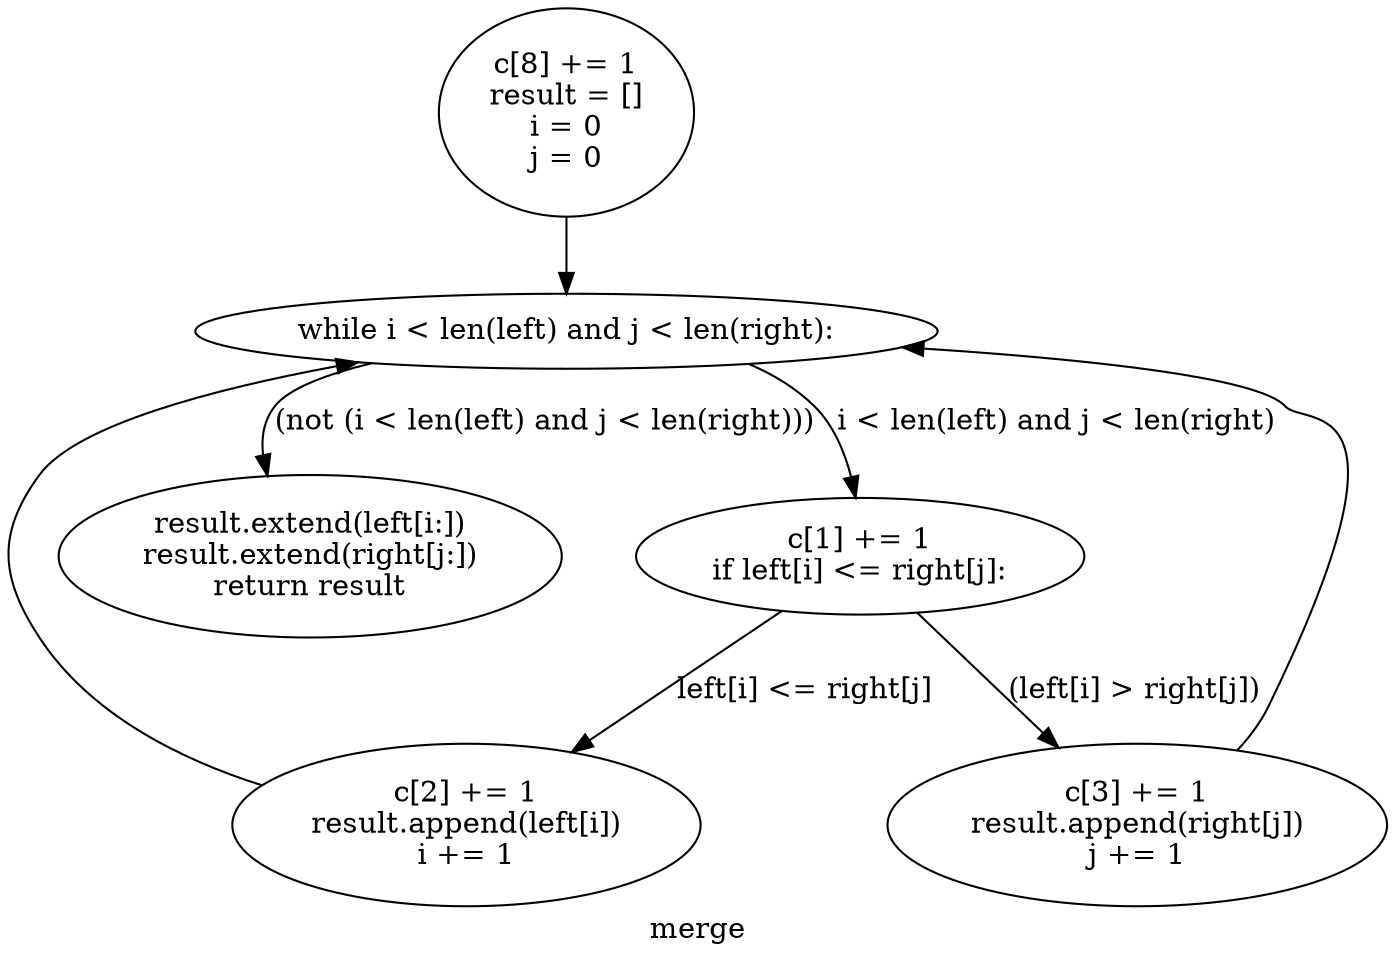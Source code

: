 digraph clustermerge {
	graph [bb="0,0,532.71,456.93",
		label=merge,
		lheight=0.22,
		lp="266.36,11.875",
		lwidth=0.47
	];
	node [label="\N"];
	1	[height=1.3946,
		label="c[8] += 1
result = []
i = 0
j = 0
",
		pos="218.02,406.73",
		width=1.3897];
	2	[height=0.5,
		label="while i < len(left) and j < len(right):
",
		pos="218.02,301.52",
		width=3.8441];
	1 -> 2	[pos="e,218.02,319.92 218.02,356.24 218.02,347.68 218.02,339.05 218.02,331.28"];
	3	[height=0.77585,
		label="c[1] += 1
if left[i] <= right[j]:
",
		pos="328.02,192.7",
		width=2.3619];
	2 -> 3	[label="i < len(left) and j < len(right)",
		lp="395.39,257.65",
		pos="e,325.37,221.11 278.43,284.92 288.68,280.06 298.44,273.74 306.02,265.52 314.46,256.37 319.66,244.05 322.87,232.2"];
	4	[height=1.0852,
		label="result.extend(left[i:])
result.extend(right[j:])
return result
",
		pos="119.02,192.7",
		width=2.6566];
	2 -> 4	[label="(not (i < len(left) and j < len(right)))",
		lp="208.27,257.65",
		pos="e,104.12,231.73 135.83,286.75 125.54,281.67 116.27,274.8 109.52,265.52 104.74,258.96 102.97,251.13 103.01,243.11"];
	5	[height=1.0852,
		label="c[2] += 1
result.append(left[i])
i += 1
",
		pos="172.02,62.818",
		width=2.5387];
	3 -> 5	[label="left[i] <= right[j]",
		lp="305.02,127.76",
		pos="e,213.7,97.99 297.2,166.44 275.92,149 247.15,125.41 222.55,105.25"];
	7	[height=1.0852,
		label="c[3] += 1
result.append(right[j])
j += 1
",
		pos="436.02,62.818",
		width=2.686];
	3 -> 7	[label="(left[i] > right[j])",
		lp="434.39,127.76",
		pos="e,405.33,100.15 350.13,165.51 363.88,149.24 381.92,127.88 397.91,108.94"];
	5 -> 2	[pos="e,108.95,290.08 98.866,86.459 66.884,100.41 32.502,121.86 14.016,153.64 -3.4478,183.65 -5.5465,203.08 14.016,231.77 33.441,260.26 \
65.363,277.15 98.25,287.09"];
	7 -> 2	[pos="e,353.78,297.78 472.65,99.408 477.3,105.76 481.35,112.67 484.02,119.89 506.47,180.65 521.77,217.75 478.02,265.52 461.79,283.24 414.76,\
292.3 365.09,296.83"];
}
